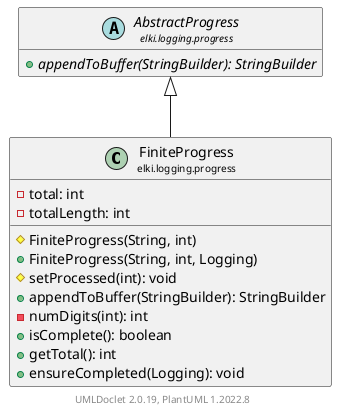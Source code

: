 @startuml
    remove .*\.(Instance|Par|Parameterizer|Factory)$
    set namespaceSeparator none
    hide empty fields
    hide empty methods

    class "<size:14>FiniteProgress\n<size:10>elki.logging.progress" as elki.logging.progress.FiniteProgress [[FiniteProgress.html]] {
        -total: int
        -totalLength: int
        #FiniteProgress(String, int)
        +FiniteProgress(String, int, Logging)
        #setProcessed(int): void
        +appendToBuffer(StringBuilder): StringBuilder
        -numDigits(int): int
        +isComplete(): boolean
        +getTotal(): int
        +ensureCompleted(Logging): void
    }

    abstract class "<size:14>AbstractProgress\n<size:10>elki.logging.progress" as elki.logging.progress.AbstractProgress [[AbstractProgress.html]] {
        {abstract} +appendToBuffer(StringBuilder): StringBuilder
    }

    elki.logging.progress.AbstractProgress <|-- elki.logging.progress.FiniteProgress

    center footer UMLDoclet 2.0.19, PlantUML 1.2022.8
@enduml
